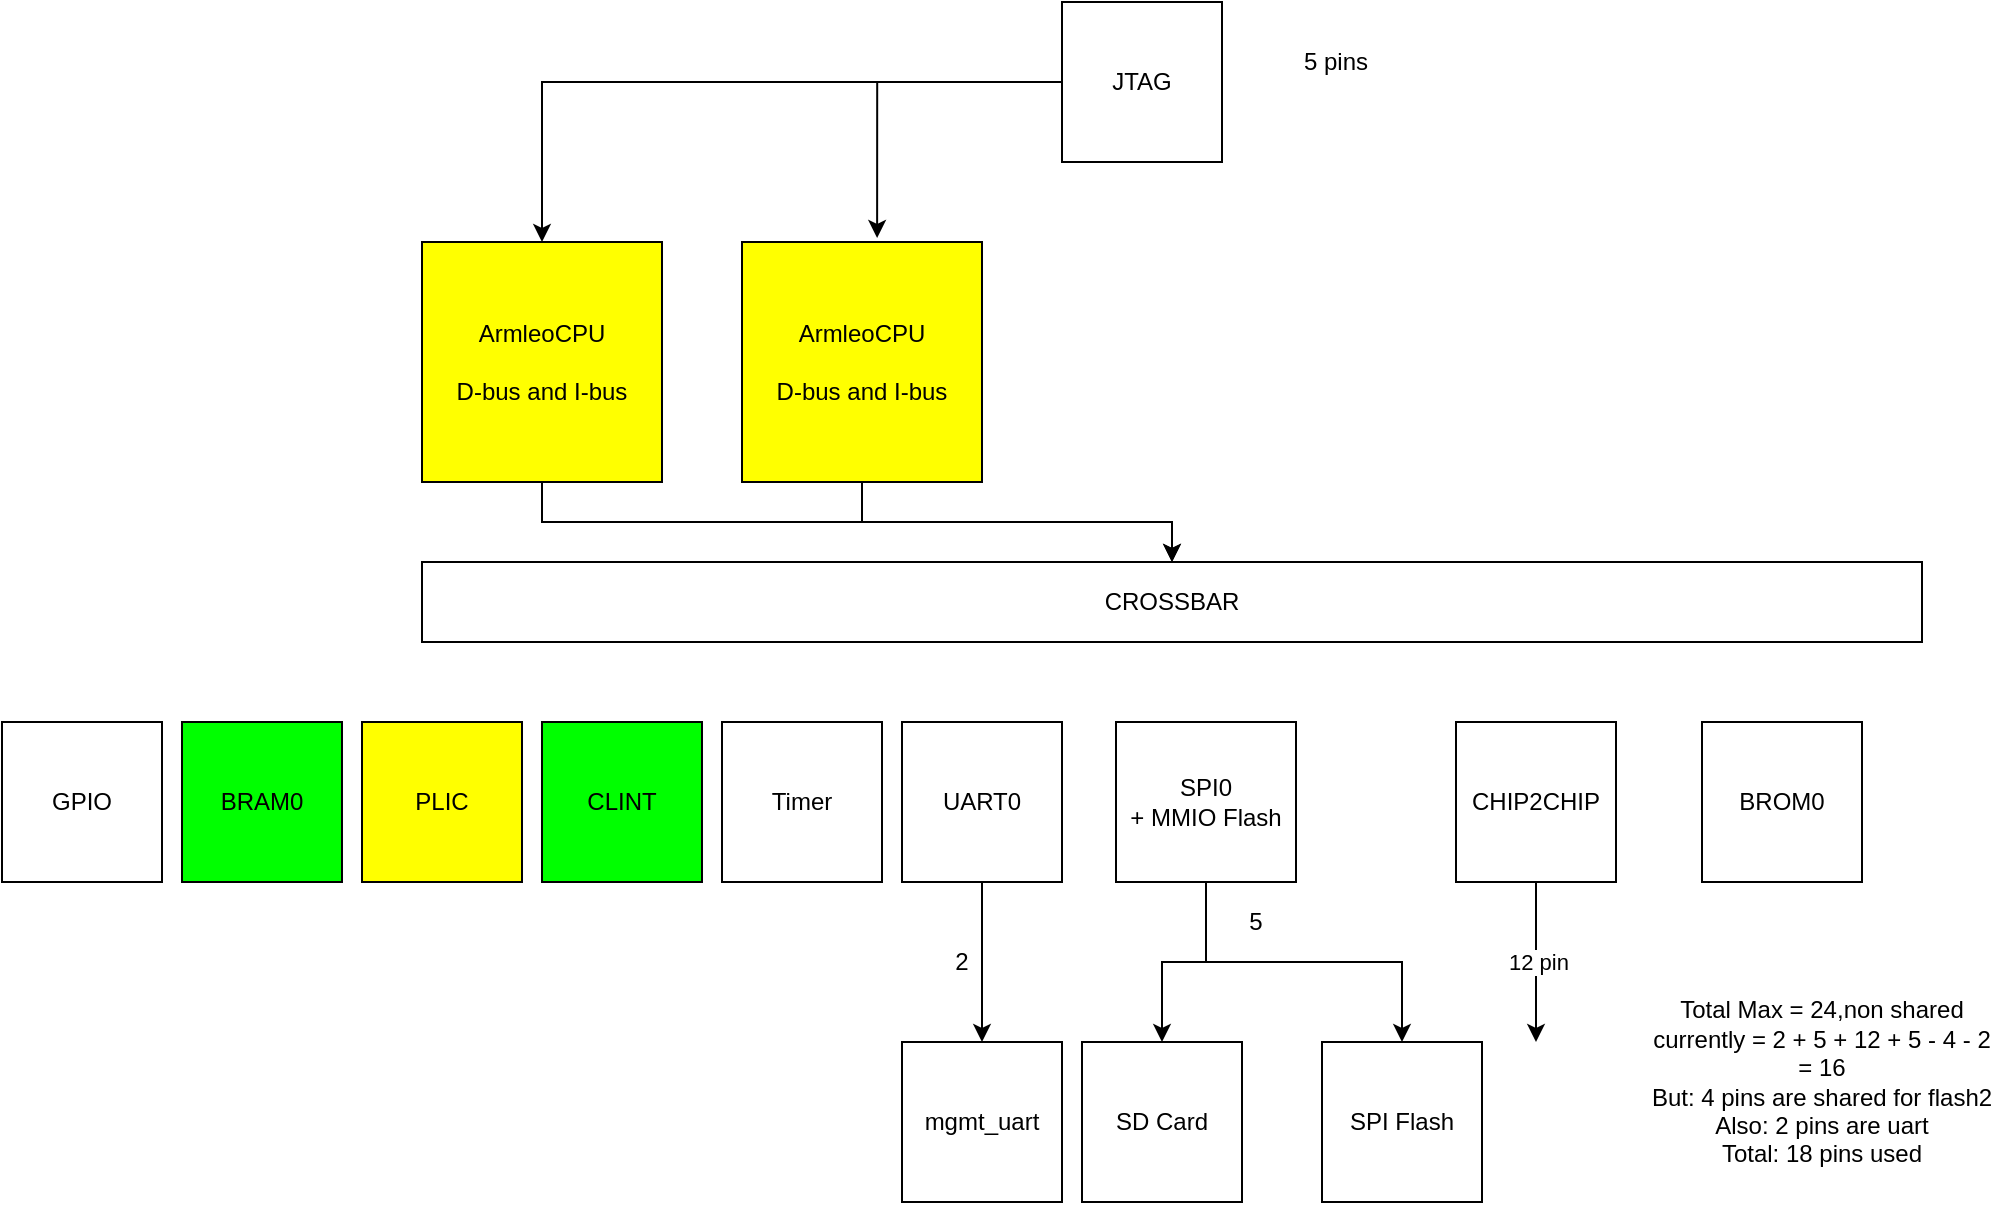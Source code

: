 <mxfile version="13.9.9" type="device"><diagram id="EZzshEi1e2VvZCgyA3HV" name="Page-1"><mxGraphModel dx="2153" dy="806" grid="1" gridSize="10" guides="1" tooltips="1" connect="1" arrows="1" fold="1" page="1" pageScale="1" pageWidth="827" pageHeight="1169" math="0" shadow="0"><root><mxCell id="0"/><mxCell id="1" parent="0"/><mxCell id="FHGxqZC_X3q2GCl_qdxh-41" style="edgeStyle=orthogonalEdgeStyle;rounded=0;orthogonalLoop=1;jettySize=auto;html=1;exitX=0.5;exitY=1;exitDx=0;exitDy=0;entryX=0.5;entryY=0;entryDx=0;entryDy=0;" parent="1" source="FHGxqZC_X3q2GCl_qdxh-1" target="FHGxqZC_X3q2GCl_qdxh-3" edge="1"><mxGeometry relative="1" as="geometry"/></mxCell><mxCell id="FHGxqZC_X3q2GCl_qdxh-1" value="ArmleoCPU&lt;br&gt;&lt;br&gt;D-bus and I-bus" style="rounded=0;whiteSpace=wrap;html=1;fillColor=#FFFF00;" parent="1" vertex="1"><mxGeometry x="160" y="200" width="120" height="120" as="geometry"/></mxCell><mxCell id="FHGxqZC_X3q2GCl_qdxh-3" value="CROSSBAR" style="rounded=0;whiteSpace=wrap;html=1;" parent="1" vertex="1"><mxGeometry x="160" y="360" width="750" height="40" as="geometry"/></mxCell><mxCell id="FHGxqZC_X3q2GCl_qdxh-42" style="edgeStyle=orthogonalEdgeStyle;rounded=0;orthogonalLoop=1;jettySize=auto;html=1;exitX=0.5;exitY=1;exitDx=0;exitDy=0;entryX=0.5;entryY=0;entryDx=0;entryDy=0;" parent="1" source="FHGxqZC_X3q2GCl_qdxh-6" target="FHGxqZC_X3q2GCl_qdxh-3" edge="1"><mxGeometry relative="1" as="geometry"/></mxCell><mxCell id="FHGxqZC_X3q2GCl_qdxh-6" value="ArmleoCPU&lt;br&gt;&lt;br&gt;D-bus and I-bus" style="rounded=0;whiteSpace=wrap;html=1;fillColor=#FFFF00;" parent="1" vertex="1"><mxGeometry x="320" y="200" width="120" height="120" as="geometry"/></mxCell><mxCell id="FHGxqZC_X3q2GCl_qdxh-7" value="PLIC" style="rounded=0;whiteSpace=wrap;html=1;fillColor=#FFFF00;" parent="1" vertex="1"><mxGeometry x="130" y="440" width="80" height="80" as="geometry"/></mxCell><mxCell id="FHGxqZC_X3q2GCl_qdxh-8" value="CLINT" style="rounded=0;whiteSpace=wrap;html=1;fillColor=#00FF00;" parent="1" vertex="1"><mxGeometry x="220" y="440" width="80" height="80" as="geometry"/></mxCell><mxCell id="FHGxqZC_X3q2GCl_qdxh-9" value="Timer" style="rounded=0;whiteSpace=wrap;html=1;" parent="1" vertex="1"><mxGeometry x="310" y="440" width="80" height="80" as="geometry"/></mxCell><mxCell id="FHGxqZC_X3q2GCl_qdxh-26" style="edgeStyle=orthogonalEdgeStyle;rounded=0;orthogonalLoop=1;jettySize=auto;html=1;exitX=0.5;exitY=1;exitDx=0;exitDy=0;entryX=0.5;entryY=0;entryDx=0;entryDy=0;" parent="1" source="FHGxqZC_X3q2GCl_qdxh-11" target="FHGxqZC_X3q2GCl_qdxh-20" edge="1"><mxGeometry relative="1" as="geometry"/></mxCell><mxCell id="FHGxqZC_X3q2GCl_qdxh-11" value="UART0" style="rounded=0;whiteSpace=wrap;html=1;" parent="1" vertex="1"><mxGeometry x="400" y="440" width="80" height="80" as="geometry"/></mxCell><mxCell id="FHGxqZC_X3q2GCl_qdxh-16" style="edgeStyle=orthogonalEdgeStyle;rounded=0;orthogonalLoop=1;jettySize=auto;html=1;exitX=0.5;exitY=1;exitDx=0;exitDy=0;entryX=0.5;entryY=0;entryDx=0;entryDy=0;" parent="1" source="FHGxqZC_X3q2GCl_qdxh-13" target="FHGxqZC_X3q2GCl_qdxh-15" edge="1"><mxGeometry relative="1" as="geometry"/></mxCell><mxCell id="FHGxqZC_X3q2GCl_qdxh-17" style="edgeStyle=orthogonalEdgeStyle;rounded=0;orthogonalLoop=1;jettySize=auto;html=1;exitX=0.5;exitY=1;exitDx=0;exitDy=0;entryX=0.5;entryY=0;entryDx=0;entryDy=0;" parent="1" source="FHGxqZC_X3q2GCl_qdxh-13" target="FHGxqZC_X3q2GCl_qdxh-14" edge="1"><mxGeometry relative="1" as="geometry"/></mxCell><mxCell id="FHGxqZC_X3q2GCl_qdxh-13" value="SPI0&lt;br&gt;+ MMIO Flash" style="rounded=0;whiteSpace=wrap;html=1;" parent="1" vertex="1"><mxGeometry x="507" y="440" width="90" height="80" as="geometry"/></mxCell><mxCell id="FHGxqZC_X3q2GCl_qdxh-14" value="SD Card" style="rounded=0;whiteSpace=wrap;html=1;" parent="1" vertex="1"><mxGeometry x="490" y="600" width="80" height="80" as="geometry"/></mxCell><mxCell id="FHGxqZC_X3q2GCl_qdxh-15" value="SPI Flash" style="rounded=0;whiteSpace=wrap;html=1;" parent="1" vertex="1"><mxGeometry x="610" y="600" width="80" height="80" as="geometry"/></mxCell><mxCell id="FHGxqZC_X3q2GCl_qdxh-20" value="mgmt_uart" style="rounded=0;whiteSpace=wrap;html=1;" parent="1" vertex="1"><mxGeometry x="400" y="600" width="80" height="80" as="geometry"/></mxCell><mxCell id="FHGxqZC_X3q2GCl_qdxh-21" value="2" style="text;html=1;strokeColor=none;fillColor=none;align=center;verticalAlign=middle;whiteSpace=wrap;rounded=0;" parent="1" vertex="1"><mxGeometry x="410" y="550" width="40" height="20" as="geometry"/></mxCell><mxCell id="FHGxqZC_X3q2GCl_qdxh-24" value="5" style="text;html=1;strokeColor=none;fillColor=none;align=center;verticalAlign=middle;whiteSpace=wrap;rounded=0;" parent="1" vertex="1"><mxGeometry x="557" y="530" width="40" height="20" as="geometry"/></mxCell><mxCell id="FHGxqZC_X3q2GCl_qdxh-43" style="edgeStyle=orthogonalEdgeStyle;rounded=0;orthogonalLoop=1;jettySize=auto;html=1;exitX=0.5;exitY=1;exitDx=0;exitDy=0;" parent="1" source="FHGxqZC_X3q2GCl_qdxh-27" edge="1"><mxGeometry relative="1" as="geometry"><mxPoint x="717" y="600" as="targetPoint"/></mxGeometry></mxCell><mxCell id="FHGxqZC_X3q2GCl_qdxh-44" value="12 pin" style="edgeLabel;html=1;align=center;verticalAlign=middle;resizable=0;points=[];" parent="FHGxqZC_X3q2GCl_qdxh-43" vertex="1" connectable="0"><mxGeometry x="0.288" y="4" relative="1" as="geometry"><mxPoint x="-4" y="-11.67" as="offset"/></mxGeometry></mxCell><mxCell id="FHGxqZC_X3q2GCl_qdxh-27" value="CHIP2CHIP" style="rounded=0;whiteSpace=wrap;html=1;" parent="1" vertex="1"><mxGeometry x="677" y="440" width="80" height="80" as="geometry"/></mxCell><mxCell id="FHGxqZC_X3q2GCl_qdxh-31" value="Total Max = 24,non shared&lt;br&gt;currently = 2 + 5 + 12 + 5 - 4 - 2 = 16&lt;br&gt;But: 4 pins are shared for flash2&lt;br&gt;Also: 2 pins are uart&lt;br&gt;Total: 18 pins used" style="text;html=1;strokeColor=none;fillColor=none;align=center;verticalAlign=middle;whiteSpace=wrap;rounded=0;" parent="1" vertex="1"><mxGeometry x="770" y="550" width="180" height="140" as="geometry"/></mxCell><mxCell id="FHGxqZC_X3q2GCl_qdxh-32" value="BRAM0" style="rounded=0;whiteSpace=wrap;html=1;fillColor=#00FF00;" parent="1" vertex="1"><mxGeometry x="40" y="440" width="80" height="80" as="geometry"/></mxCell><mxCell id="FHGxqZC_X3q2GCl_qdxh-33" value="BROM0" style="rounded=0;whiteSpace=wrap;html=1;" parent="1" vertex="1"><mxGeometry x="800" y="440" width="80" height="80" as="geometry"/></mxCell><mxCell id="FHGxqZC_X3q2GCl_qdxh-39" style="edgeStyle=orthogonalEdgeStyle;rounded=0;orthogonalLoop=1;jettySize=auto;html=1;exitX=0;exitY=0.5;exitDx=0;exitDy=0;entryX=0.563;entryY=-0.017;entryDx=0;entryDy=0;entryPerimeter=0;" parent="1" source="FHGxqZC_X3q2GCl_qdxh-38" target="FHGxqZC_X3q2GCl_qdxh-6" edge="1"><mxGeometry relative="1" as="geometry"/></mxCell><mxCell id="FHGxqZC_X3q2GCl_qdxh-40" style="edgeStyle=orthogonalEdgeStyle;rounded=0;orthogonalLoop=1;jettySize=auto;html=1;exitX=0;exitY=0.5;exitDx=0;exitDy=0;entryX=0.5;entryY=0;entryDx=0;entryDy=0;" parent="1" source="FHGxqZC_X3q2GCl_qdxh-38" target="FHGxqZC_X3q2GCl_qdxh-1" edge="1"><mxGeometry relative="1" as="geometry"/></mxCell><mxCell id="FHGxqZC_X3q2GCl_qdxh-38" value="JTAG" style="rounded=0;whiteSpace=wrap;html=1;" parent="1" vertex="1"><mxGeometry x="480" y="80" width="80" height="80" as="geometry"/></mxCell><mxCell id="yfP9aZu2zliYkVvNf9pQ-1" value="GPIO" style="rounded=0;whiteSpace=wrap;html=1;" parent="1" vertex="1"><mxGeometry x="-50" y="440" width="80" height="80" as="geometry"/></mxCell><mxCell id="xm_MlO2N-9uV-4iAK93f-1" value="5 pins" style="text;html=1;strokeColor=none;fillColor=none;align=center;verticalAlign=middle;whiteSpace=wrap;rounded=0;" vertex="1" parent="1"><mxGeometry x="597" y="100" width="40" height="20" as="geometry"/></mxCell></root></mxGraphModel></diagram></mxfile>